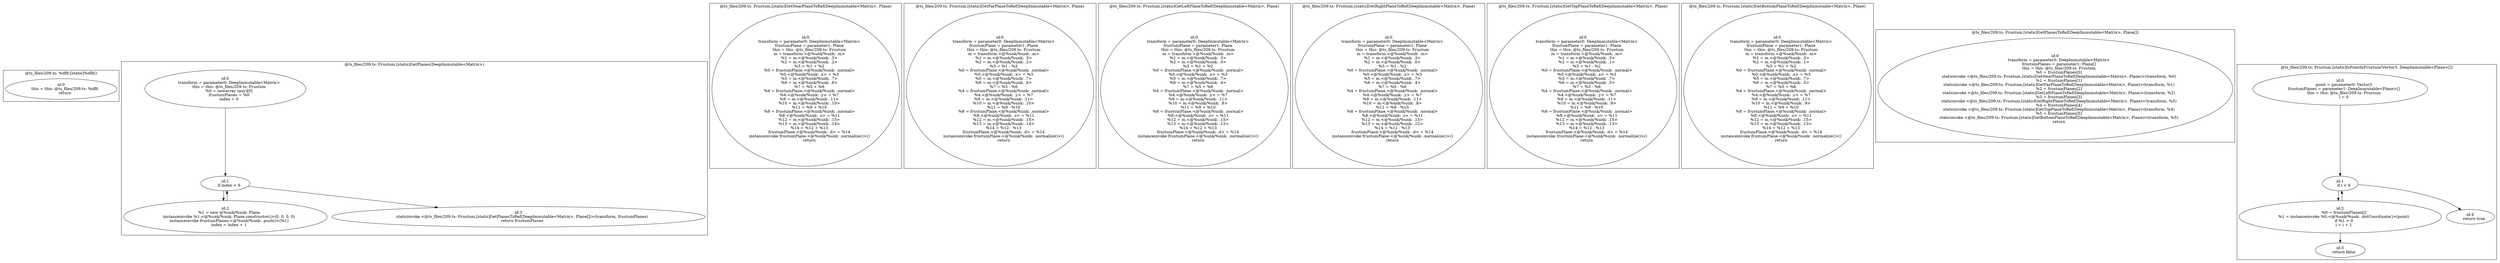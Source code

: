 digraph "209.ts" {
subgraph "cluster_@ts_files/209.ts: %dflt.[static]%dflt()" {
  label="@ts_files/209.ts: %dflt.[static]%dflt()";
  Node33750 [label="id:0
      this = this: @ts_files/209.ts: %dflt
      return"];
}
subgraph "cluster_@ts_files/209.ts: Frustum.[static]GetPlanes(DeepImmutable<Matrix>)" {
  label="@ts_files/209.ts: Frustum.[static]GetPlanes(DeepImmutable<Matrix>)";
  Node61670 [label="id:0
      transform = parameter0: DeepImmutable<Matrix>
      this = this: @ts_files/209.ts: Frustum
      %0 = newarray (any)[0]
      frustumPlanes = %0
      index = 0"];
  Node61671 [label="id:1
      if index < 6"];
  Node61672 [label="id:2
      %1 = new @%unk/%unk: Plane
      instanceinvoke %1.<@%unk/%unk: Plane.constructor()>(0, 0, 0, 0)
      instanceinvoke frustumPlanes.<@%unk/%unk: .push()>(%1)
      index = index + 1"];
  Node61673 [label="id:3
      staticinvoke <@ts_files/209.ts: Frustum.[static]GetPlanesToRef(DeepImmutable<Matrix>, Plane[])>(transform, frustumPlanes)
      return frustumPlanes"];
  Node61670 -> Node61671;
  Node61671 -> Node61672;
  Node61671 -> Node61673;
  Node61672 -> Node61671;
}
subgraph "cluster_@ts_files/209.ts: Frustum.[static]GetNearPlaneToRef(DeepImmutable<Matrix>, Plane)" {
  label="@ts_files/209.ts: Frustum.[static]GetNearPlaneToRef(DeepImmutable<Matrix>, Plane)";
  Node74940 [label="id:0
      transform = parameter0: DeepImmutable<Matrix>
      frustumPlane = parameter1: Plane
      this = this: @ts_files/209.ts: Frustum
      m = transform.<@%unk/%unk: .m>
      %1 = m.<@%unk/%unk: .3>
      %2 = m.<@%unk/%unk: .2>
      %3 = %1 + %2
      %0 = frustumPlane.<@%unk/%unk: .normal>
      %0.<@%unk/%unk: .x> = %3
      %5 = m.<@%unk/%unk: .7>
      %6 = m.<@%unk/%unk: .6>
      %7 = %5 + %6
      %4 = frustumPlane.<@%unk/%unk: .normal>
      %4.<@%unk/%unk: .y> = %7
      %9 = m.<@%unk/%unk: .11>
      %10 = m.<@%unk/%unk: .10>
      %11 = %9 + %10
      %8 = frustumPlane.<@%unk/%unk: .normal>
      %8.<@%unk/%unk: .z> = %11
      %12 = m.<@%unk/%unk: .15>
      %13 = m.<@%unk/%unk: .14>
      %14 = %12 + %13
      frustumPlane.<@%unk/%unk: .d> = %14
      instanceinvoke frustumPlane.<@%unk/%unk: .normalize()>()
      return"];
}
subgraph "cluster_@ts_files/209.ts: Frustum.[static]GetFarPlaneToRef(DeepImmutable<Matrix>, Plane)" {
  label="@ts_files/209.ts: Frustum.[static]GetFarPlaneToRef(DeepImmutable<Matrix>, Plane)";
  Node73850 [label="id:0
      transform = parameter0: DeepImmutable<Matrix>
      frustumPlane = parameter1: Plane
      this = this: @ts_files/209.ts: Frustum
      m = transform.<@%unk/%unk: .m>
      %1 = m.<@%unk/%unk: .3>
      %2 = m.<@%unk/%unk: .2>
      %3 = %1 - %2
      %0 = frustumPlane.<@%unk/%unk: .normal>
      %0.<@%unk/%unk: .x> = %3
      %5 = m.<@%unk/%unk: .7>
      %6 = m.<@%unk/%unk: .6>
      %7 = %5 - %6
      %4 = frustumPlane.<@%unk/%unk: .normal>
      %4.<@%unk/%unk: .y> = %7
      %9 = m.<@%unk/%unk: .11>
      %10 = m.<@%unk/%unk: .10>
      %11 = %9 - %10
      %8 = frustumPlane.<@%unk/%unk: .normal>
      %8.<@%unk/%unk: .z> = %11
      %12 = m.<@%unk/%unk: .15>
      %13 = m.<@%unk/%unk: .14>
      %14 = %12 - %13
      frustumPlane.<@%unk/%unk: .d> = %14
      instanceinvoke frustumPlane.<@%unk/%unk: .normalize()>()
      return"];
}
subgraph "cluster_@ts_files/209.ts: Frustum.[static]GetLeftPlaneToRef(DeepImmutable<Matrix>, Plane)" {
  label="@ts_files/209.ts: Frustum.[static]GetLeftPlaneToRef(DeepImmutable<Matrix>, Plane)";
  Node74990 [label="id:0
      transform = parameter0: DeepImmutable<Matrix>
      frustumPlane = parameter1: Plane
      this = this: @ts_files/209.ts: Frustum
      m = transform.<@%unk/%unk: .m>
      %1 = m.<@%unk/%unk: .3>
      %2 = m.<@%unk/%unk: .0>
      %3 = %1 + %2
      %0 = frustumPlane.<@%unk/%unk: .normal>
      %0.<@%unk/%unk: .x> = %3
      %5 = m.<@%unk/%unk: .7>
      %6 = m.<@%unk/%unk: .4>
      %7 = %5 + %6
      %4 = frustumPlane.<@%unk/%unk: .normal>
      %4.<@%unk/%unk: .y> = %7
      %9 = m.<@%unk/%unk: .11>
      %10 = m.<@%unk/%unk: .8>
      %11 = %9 + %10
      %8 = frustumPlane.<@%unk/%unk: .normal>
      %8.<@%unk/%unk: .z> = %11
      %12 = m.<@%unk/%unk: .15>
      %13 = m.<@%unk/%unk: .12>
      %14 = %12 + %13
      frustumPlane.<@%unk/%unk: .d> = %14
      instanceinvoke frustumPlane.<@%unk/%unk: .normalize()>()
      return"];
}
subgraph "cluster_@ts_files/209.ts: Frustum.[static]GetRightPlaneToRef(DeepImmutable<Matrix>, Plane)" {
  label="@ts_files/209.ts: Frustum.[static]GetRightPlaneToRef(DeepImmutable<Matrix>, Plane)";
  Node76140 [label="id:0
      transform = parameter0: DeepImmutable<Matrix>
      frustumPlane = parameter1: Plane
      this = this: @ts_files/209.ts: Frustum
      m = transform.<@%unk/%unk: .m>
      %1 = m.<@%unk/%unk: .3>
      %2 = m.<@%unk/%unk: .0>
      %3 = %1 - %2
      %0 = frustumPlane.<@%unk/%unk: .normal>
      %0.<@%unk/%unk: .x> = %3
      %5 = m.<@%unk/%unk: .7>
      %6 = m.<@%unk/%unk: .4>
      %7 = %5 - %6
      %4 = frustumPlane.<@%unk/%unk: .normal>
      %4.<@%unk/%unk: .y> = %7
      %9 = m.<@%unk/%unk: .11>
      %10 = m.<@%unk/%unk: .8>
      %11 = %9 - %10
      %8 = frustumPlane.<@%unk/%unk: .normal>
      %8.<@%unk/%unk: .z> = %11
      %12 = m.<@%unk/%unk: .15>
      %13 = m.<@%unk/%unk: .12>
      %14 = %12 - %13
      frustumPlane.<@%unk/%unk: .d> = %14
      instanceinvoke frustumPlane.<@%unk/%unk: .normalize()>()
      return"];
}
subgraph "cluster_@ts_files/209.ts: Frustum.[static]GetTopPlaneToRef(DeepImmutable<Matrix>, Plane)" {
  label="@ts_files/209.ts: Frustum.[static]GetTopPlaneToRef(DeepImmutable<Matrix>, Plane)";
  Node74110 [label="id:0
      transform = parameter0: DeepImmutable<Matrix>
      frustumPlane = parameter1: Plane
      this = this: @ts_files/209.ts: Frustum
      m = transform.<@%unk/%unk: .m>
      %1 = m.<@%unk/%unk: .3>
      %2 = m.<@%unk/%unk: .1>
      %3 = %1 - %2
      %0 = frustumPlane.<@%unk/%unk: .normal>
      %0.<@%unk/%unk: .x> = %3
      %5 = m.<@%unk/%unk: .7>
      %6 = m.<@%unk/%unk: .5>
      %7 = %5 - %6
      %4 = frustumPlane.<@%unk/%unk: .normal>
      %4.<@%unk/%unk: .y> = %7
      %9 = m.<@%unk/%unk: .11>
      %10 = m.<@%unk/%unk: .9>
      %11 = %9 - %10
      %8 = frustumPlane.<@%unk/%unk: .normal>
      %8.<@%unk/%unk: .z> = %11
      %12 = m.<@%unk/%unk: .15>
      %13 = m.<@%unk/%unk: .13>
      %14 = %12 - %13
      frustumPlane.<@%unk/%unk: .d> = %14
      instanceinvoke frustumPlane.<@%unk/%unk: .normalize()>()
      return"];
}
subgraph "cluster_@ts_files/209.ts: Frustum.[static]GetBottomPlaneToRef(DeepImmutable<Matrix>, Plane)" {
  label="@ts_files/209.ts: Frustum.[static]GetBottomPlaneToRef(DeepImmutable<Matrix>, Plane)";
  Node77330 [label="id:0
      transform = parameter0: DeepImmutable<Matrix>
      frustumPlane = parameter1: Plane
      this = this: @ts_files/209.ts: Frustum
      m = transform.<@%unk/%unk: .m>
      %1 = m.<@%unk/%unk: .3>
      %2 = m.<@%unk/%unk: .1>
      %3 = %1 + %2
      %0 = frustumPlane.<@%unk/%unk: .normal>
      %0.<@%unk/%unk: .x> = %3
      %5 = m.<@%unk/%unk: .7>
      %6 = m.<@%unk/%unk: .5>
      %7 = %5 + %6
      %4 = frustumPlane.<@%unk/%unk: .normal>
      %4.<@%unk/%unk: .y> = %7
      %9 = m.<@%unk/%unk: .11>
      %10 = m.<@%unk/%unk: .9>
      %11 = %9 + %10
      %8 = frustumPlane.<@%unk/%unk: .normal>
      %8.<@%unk/%unk: .z> = %11
      %12 = m.<@%unk/%unk: .15>
      %13 = m.<@%unk/%unk: .13>
      %14 = %12 + %13
      frustumPlane.<@%unk/%unk: .d> = %14
      instanceinvoke frustumPlane.<@%unk/%unk: .normalize()>()
      return"];
}
subgraph "cluster_@ts_files/209.ts: Frustum.[static]GetPlanesToRef(DeepImmutable<Matrix>, Plane[])" {
  label="@ts_files/209.ts: Frustum.[static]GetPlanesToRef(DeepImmutable<Matrix>, Plane[])";
  Node74030 [label="id:0
      transform = parameter0: DeepImmutable<Matrix>
      frustumPlanes = parameter1: Plane[]
      this = this: @ts_files/209.ts: Frustum
      %0 = frustumPlanes[0]
      staticinvoke <@ts_files/209.ts: Frustum.[static]GetNearPlaneToRef(DeepImmutable<Matrix>, Plane)>(transform, %0)
      %1 = frustumPlanes[1]
      staticinvoke <@ts_files/209.ts: Frustum.[static]GetFarPlaneToRef(DeepImmutable<Matrix>, Plane)>(transform, %1)
      %2 = frustumPlanes[2]
      staticinvoke <@ts_files/209.ts: Frustum.[static]GetLeftPlaneToRef(DeepImmutable<Matrix>, Plane)>(transform, %2)
      %3 = frustumPlanes[3]
      staticinvoke <@ts_files/209.ts: Frustum.[static]GetRightPlaneToRef(DeepImmutable<Matrix>, Plane)>(transform, %3)
      %4 = frustumPlanes[4]
      staticinvoke <@ts_files/209.ts: Frustum.[static]GetTopPlaneToRef(DeepImmutable<Matrix>, Plane)>(transform, %4)
      %5 = frustumPlanes[5]
      staticinvoke <@ts_files/209.ts: Frustum.[static]GetBottomPlaneToRef(DeepImmutable<Matrix>, Plane)>(transform, %5)
      return"];
}
subgraph "cluster_@ts_files/209.ts: Frustum.[static]IsPointInFrustum(Vector3, DeepImmutable<Plane>[])" {
  label="@ts_files/209.ts: Frustum.[static]IsPointInFrustum(Vector3, DeepImmutable<Plane>[])";
  Node77240 [label="id:0
      point = parameter0: Vector3
      frustumPlanes = parameter1: DeepImmutable<Plane>[]
      this = this: @ts_files/209.ts: Frustum
      i = 0"];
  Node77241 [label="id:1
      if i < 6"];
  Node77242 [label="id:2
      %0 = frustumPlanes[i]
      %1 = instanceinvoke %0.<@%unk/%unk: .dotCoordinate()>(point)
      if %1 < 0
      i = i + 1"];
  Node77243 [label="id:3
      return false"];
  Node77244 [label="id:4
      return true"];
  Node77240 -> Node77241;
  Node77241 -> Node77242;
  Node77241 -> Node77244;
  Node77242 -> Node77243;
  Node77242 -> Node77241;
}
}
